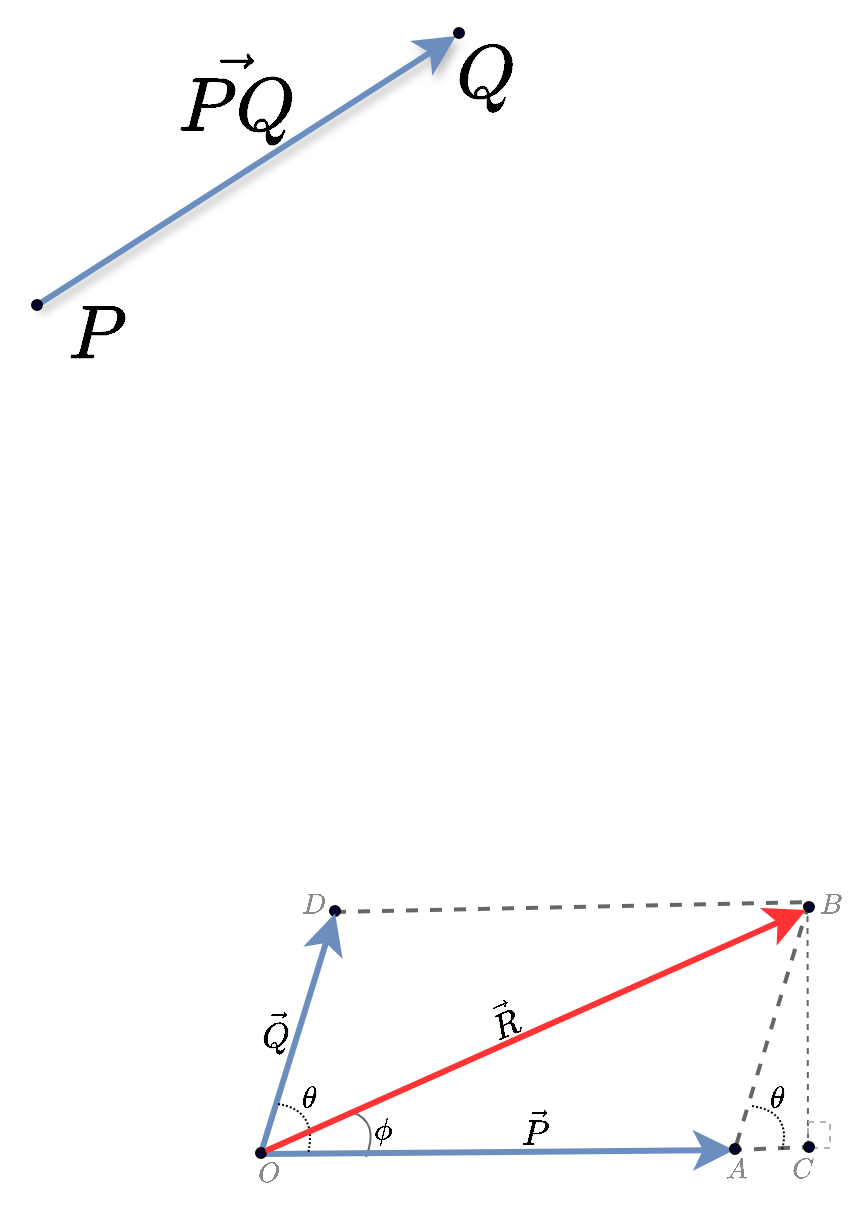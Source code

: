 <mxfile version="20.7.4" type="device"><diagram id="8EavyDK-nSgNIi7KOvIC" name="Página-1"><mxGraphModel dx="574" dy="354" grid="1" gridSize="1" guides="1" tooltips="1" connect="1" arrows="1" fold="1" page="1" pageScale="1" pageWidth="4681" pageHeight="3300" math="1" shadow="0"><root><mxCell id="0"/><mxCell id="1" parent="0"/><mxCell id="OtI4HW_--vTJozHDlrmp-14" value="" style="endArrow=none;html=1;rounded=0;fillColor=#f5f5f5;strokeColor=#666666;fontSize=40;jumpSize=15;endSize=11;startSize=10;strokeWidth=2;shadow=0;startArrow=none;endFill=0;dashed=1;" edge="1" parent="1"><mxGeometry width="50" height="50" relative="1" as="geometry"><mxPoint x="755" y="832.5" as="sourcePoint"/><mxPoint x="807" y="830.5" as="targetPoint"/></mxGeometry></mxCell><mxCell id="OtI4HW_--vTJozHDlrmp-17" value="" style="curved=1;endArrow=none;html=1;rounded=0;shadow=0;fontSize=12;startSize=14;endSize=14;sourcePerimeterSpacing=8;targetPerimeterSpacing=8;endFill=0;fillColor=#f5f5f5;strokeColor=#666666;" edge="1" parent="1"><mxGeometry width="50" height="50" relative="1" as="geometry"><mxPoint x="578" y="813" as="sourcePoint"/><mxPoint x="585" y="835.5" as="targetPoint"/><Array as="points"><mxPoint x="592" y="818"/></Array></mxGeometry></mxCell><mxCell id="OtI4HW_--vTJozHDlrmp-3" value="" style="endArrow=none;html=1;rounded=0;fillColor=#f5f5f5;strokeColor=#666666;fontSize=40;jumpSize=15;endSize=11;startSize=10;strokeWidth=2;shadow=0;startArrow=none;entryX=0.4;entryY=0.4;entryDx=0;entryDy=0;endFill=0;dashed=1;entryPerimeter=0;" edge="1" parent="1" source="iU76KhbwHvruE9WV6AzS-17" target="iU76KhbwHvruE9WV6AzS-13"><mxGeometry x="0.226" y="24" width="50" height="50" relative="1" as="geometry"><mxPoint x="768.996" y="833.005" as="sourcePoint"/><mxPoint x="804.76" y="713.91" as="targetPoint"/><mxPoint as="offset"/></mxGeometry></mxCell><mxCell id="OtI4HW_--vTJozHDlrmp-4" value="" style="endArrow=none;html=1;rounded=0;fillColor=#f5f5f5;strokeColor=#666666;fontSize=40;jumpSize=15;endSize=11;startSize=10;strokeWidth=2;shadow=0;startArrow=none;endFill=0;dashed=1;" edge="1" parent="1"><mxGeometry width="50" height="50" relative="1" as="geometry"><mxPoint x="569" y="713" as="sourcePoint"/><mxPoint x="807" y="708" as="targetPoint"/></mxGeometry></mxCell><mxCell id="iU76KhbwHvruE9WV6AzS-15" value="" style="ellipse;whiteSpace=wrap;html=1;aspect=fixed;fontSize=16;fillColor=#000033;" parent="1" vertex="1"><mxGeometry x="567" y="710" width="5" height="5" as="geometry"/></mxCell><mxCell id="pyv6_lZ1-DydoKUBr6Xs-1" value="" style="endArrow=classic;html=1;rounded=0;fillColor=#dae8fc;strokeColor=#6c8ebf;fontSize=40;jumpSize=15;endSize=11;startSize=10;strokeWidth=3;shadow=1;gradientColor=#7ea6e0;" parent="1" edge="1"><mxGeometry width="50" height="50" relative="1" as="geometry"><mxPoint x="420" y="410" as="sourcePoint"/><mxPoint x="630" y="275" as="targetPoint"/></mxGeometry></mxCell><mxCell id="pyv6_lZ1-DydoKUBr6Xs-2" value="$$Q$$" style="text;html=1;strokeColor=none;fillColor=none;align=center;verticalAlign=middle;whiteSpace=wrap;rounded=0;fontSize=32;" parent="1" vertex="1"><mxGeometry x="610" y="280" width="70" height="30" as="geometry"/></mxCell><mxCell id="pyv6_lZ1-DydoKUBr6Xs-3" value="$$P$$" style="text;html=1;strokeColor=none;fillColor=none;align=center;verticalAlign=middle;whiteSpace=wrap;rounded=0;fontSize=32;" parent="1" vertex="1"><mxGeometry x="420" y="410" width="60" height="30" as="geometry"/></mxCell><mxCell id="pyv6_lZ1-DydoKUBr6Xs-4" value="$$\vec{PQ}$$" style="text;html=1;strokeColor=none;fillColor=none;align=center;verticalAlign=middle;whiteSpace=wrap;rounded=0;fontSize=32;" parent="1" vertex="1"><mxGeometry x="490" y="290" width="60" height="30" as="geometry"/></mxCell><mxCell id="iU76KhbwHvruE9WV6AzS-2" value="$$A$$" style="text;html=1;strokeColor=none;fillColor=none;align=center;verticalAlign=middle;whiteSpace=wrap;rounded=0;fontSize=12;fontColor=#8A8A8A;" parent="1" vertex="1"><mxGeometry x="757.5" y="827" width="24" height="30" as="geometry"/></mxCell><mxCell id="iU76KhbwHvruE9WV6AzS-3" value="$$O$$" style="text;html=1;strokeColor=none;fillColor=none;align=center;verticalAlign=middle;whiteSpace=wrap;rounded=0;fontSize=12;fontColor=#8A8A8A;" parent="1" vertex="1"><mxGeometry x="506" y="829" width="60" height="30" as="geometry"/></mxCell><mxCell id="iU76KhbwHvruE9WV6AzS-4" value="$$\vec{P}$$" style="text;html=1;strokeColor=none;fillColor=none;align=center;verticalAlign=middle;whiteSpace=wrap;rounded=0;fontSize=15;rotation=0;" parent="1" vertex="1"><mxGeometry x="640" y="806" width="60" height="30" as="geometry"/></mxCell><mxCell id="iU76KhbwHvruE9WV6AzS-5" value="" style="endArrow=classic;html=1;rounded=0;fillColor=#dae8fc;strokeColor=#6c8ebf;fontSize=40;jumpSize=15;endSize=11;startSize=10;strokeWidth=3;shadow=0;gradientColor=#7ea6e0;startArrow=none;entryX=0.512;entryY=0.722;entryDx=0;entryDy=0;entryPerimeter=0;" parent="1" source="iU76KhbwHvruE9WV6AzS-11" target="iU76KhbwHvruE9WV6AzS-15" edge="1"><mxGeometry x="0.226" y="24" width="50" height="50" relative="1" as="geometry"><mxPoint x="530" y="835" as="sourcePoint"/><mxPoint x="570" y="710" as="targetPoint"/><mxPoint as="offset"/></mxGeometry></mxCell><mxCell id="iU76KhbwHvruE9WV6AzS-6" value="$$D$$" style="text;html=1;strokeColor=none;fillColor=none;align=center;verticalAlign=middle;whiteSpace=wrap;rounded=0;fontSize=12;connectable=0;allowArrows=0;fontColor=#8A8A8A;" parent="1" vertex="1"><mxGeometry x="550" y="698" width="18" height="22" as="geometry"/></mxCell><mxCell id="iU76KhbwHvruE9WV6AzS-10" value="$$\vec{Q}$$" style="text;html=1;strokeColor=none;fillColor=none;align=center;verticalAlign=middle;whiteSpace=wrap;rounded=0;fontSize=15;rotation=0;" parent="1" vertex="1"><mxGeometry x="512" y="760" width="57" height="24" as="geometry"/></mxCell><mxCell id="iU76KhbwHvruE9WV6AzS-13" value="" style="ellipse;whiteSpace=wrap;html=1;aspect=fixed;fontSize=16;fillColor=#000033;" parent="1" vertex="1"><mxGeometry x="804" y="708" width="5" height="5" as="geometry"/></mxCell><mxCell id="iU76KhbwHvruE9WV6AzS-1" value="" style="endArrow=classic;html=1;rounded=0;fillColor=#dae8fc;strokeColor=#6c8ebf;fontSize=40;jumpSize=15;endSize=11;startSize=10;strokeWidth=3;shadow=0;gradientColor=#7ea6e0;startArrow=none;" parent="1" edge="1"><mxGeometry width="50" height="50" relative="1" as="geometry"><mxPoint x="533" y="834" as="sourcePoint"/><mxPoint x="769" y="832" as="targetPoint"/></mxGeometry></mxCell><mxCell id="iU76KhbwHvruE9WV6AzS-16" value="" style="endArrow=none;html=1;rounded=0;fillColor=#dae8fc;strokeColor=#B3B3B3;fontSize=40;jumpSize=15;endSize=11;startSize=10;strokeWidth=3;shadow=0;gradientColor=#7ea6e0;dashed=1;dashPattern=1 2;" parent="1" target="iU76KhbwHvruE9WV6AzS-15" edge="1"><mxGeometry width="50" height="50" relative="1" as="geometry"><mxPoint x="568" y="714" as="sourcePoint"/><mxPoint x="778" y="579" as="targetPoint"/></mxGeometry></mxCell><mxCell id="iU76KhbwHvruE9WV6AzS-18" value="$$\vec{R}$$" style="text;html=1;strokeColor=none;fillColor=none;align=center;verticalAlign=middle;whiteSpace=wrap;rounded=0;fontSize=15;rotation=336;" parent="1" vertex="1"><mxGeometry x="624" y="752" width="60" height="30" as="geometry"/></mxCell><mxCell id="xykkenf1L28OzMCVdDVg-1" value="" style="ellipse;whiteSpace=wrap;html=1;aspect=fixed;fontSize=16;fillColor=#000033;" parent="1" vertex="1"><mxGeometry x="418" y="407" width="5" height="5" as="geometry"/></mxCell><mxCell id="xykkenf1L28OzMCVdDVg-2" value="" style="ellipse;whiteSpace=wrap;html=1;aspect=fixed;fontSize=16;fillColor=#000033;" parent="1" vertex="1"><mxGeometry x="629" y="271" width="5" height="5" as="geometry"/></mxCell><mxCell id="OtI4HW_--vTJozHDlrmp-6" style="edgeStyle=none;curved=1;rounded=0;orthogonalLoop=1;jettySize=auto;html=1;exitX=0;exitY=0;exitDx=0;exitDy=0;entryX=0;entryY=0.5;entryDx=0;entryDy=0;shadow=0;dashed=1;fontSize=12;endArrow=none;endFill=0;startSize=14;endSize=14;sourcePerimeterSpacing=8;targetPerimeterSpacing=8;" edge="1" parent="1" source="iU76KhbwHvruE9WV6AzS-13" target="iU76KhbwHvruE9WV6AzS-13"><mxGeometry relative="1" as="geometry"/></mxCell><mxCell id="iU76KhbwHvruE9WV6AzS-12" value="" style="endArrow=none;html=1;rounded=0;fillColor=#dae8fc;strokeColor=#6c8ebf;fontSize=40;jumpSize=15;endSize=11;startSize=10;strokeWidth=3;shadow=0;gradientColor=#7ea6e0;" parent="1" target="iU76KhbwHvruE9WV6AzS-11" edge="1"><mxGeometry x="0.226" y="24" width="50" height="50" relative="1" as="geometry"><mxPoint x="530" y="835" as="sourcePoint"/><mxPoint x="570" y="710" as="targetPoint"/><mxPoint as="offset"/></mxGeometry></mxCell><mxCell id="OtI4HW_--vTJozHDlrmp-1" value="" style="endArrow=none;html=1;rounded=0;fillColor=#dae8fc;strokeColor=#6c8ebf;fontSize=40;jumpSize=15;endSize=11;startSize=10;strokeWidth=3;shadow=1;gradientColor=#7ea6e0;" edge="1" parent="1" target="iU76KhbwHvruE9WV6AzS-11"><mxGeometry width="50" height="50" relative="1" as="geometry"><mxPoint x="530" y="835" as="sourcePoint"/><mxPoint x="769" y="832" as="targetPoint"/></mxGeometry></mxCell><mxCell id="iU76KhbwHvruE9WV6AzS-11" value="" style="ellipse;whiteSpace=wrap;html=1;aspect=fixed;fontSize=16;fillColor=#000033;" parent="1" vertex="1"><mxGeometry x="530" y="831" width="5" height="5" as="geometry"/></mxCell><mxCell id="OtI4HW_--vTJozHDlrmp-10" value="" style="curved=1;endArrow=none;html=1;rounded=0;shadow=0;dashed=1;dashPattern=1 1;fontSize=12;startSize=14;endSize=14;sourcePerimeterSpacing=8;targetPerimeterSpacing=8;endFill=0;" edge="1" parent="1"><mxGeometry width="50" height="50" relative="1" as="geometry"><mxPoint x="541" y="809" as="sourcePoint"/><mxPoint x="556" y="834" as="targetPoint"/><Array as="points"><mxPoint x="561" y="812"/></Array></mxGeometry></mxCell><mxCell id="OtI4HW_--vTJozHDlrmp-11" value="$$\theta$$" style="text;html=1;strokeColor=none;fillColor=none;align=center;verticalAlign=middle;whiteSpace=wrap;rounded=0;fontSize=13;" vertex="1" parent="1"><mxGeometry x="548" y="798" width="17" height="15" as="geometry"/></mxCell><mxCell id="OtI4HW_--vTJozHDlrmp-12" value="" style="curved=1;endArrow=none;html=1;rounded=0;shadow=0;dashed=1;dashPattern=1 1;fontSize=12;startSize=14;endSize=14;sourcePerimeterSpacing=8;targetPerimeterSpacing=8;endFill=0;" edge="1" parent="1"><mxGeometry width="50" height="50" relative="1" as="geometry"><mxPoint x="778" y="810" as="sourcePoint"/><mxPoint x="793" y="832" as="targetPoint"/><Array as="points"><mxPoint x="798" y="813"/></Array></mxGeometry></mxCell><mxCell id="OtI4HW_--vTJozHDlrmp-13" value="$$\theta$$" style="text;html=1;strokeColor=none;fillColor=none;align=center;verticalAlign=middle;whiteSpace=wrap;rounded=0;fontSize=13;" vertex="1" parent="1"><mxGeometry x="783" y="795.5" width="16" height="21" as="geometry"/></mxCell><mxCell id="OtI4HW_--vTJozHDlrmp-15" value="" style="endArrow=none;html=1;rounded=0;fillColor=#f5f5f5;strokeColor=#666666;fontSize=40;jumpSize=15;endSize=11;startSize=10;strokeWidth=1;shadow=0;startArrow=none;entryX=0.714;entryY=0.767;entryDx=0;entryDy=0;entryPerimeter=0;endFill=0;dashed=1;" edge="1" parent="1"><mxGeometry x="0.226" y="24" width="50" height="50" relative="1" as="geometry"><mxPoint x="806" y="832" as="sourcePoint"/><mxPoint x="805.76" y="714.91" as="targetPoint"/><mxPoint as="offset"/></mxGeometry></mxCell><mxCell id="OtI4HW_--vTJozHDlrmp-16" value="" style="rounded=0;whiteSpace=wrap;html=1;fontSize=13;fillColor=none;fontColor=#333333;strokeColor=#B3B3B3;dashed=1;" vertex="1" parent="1"><mxGeometry x="806" y="818" width="11" height="13" as="geometry"/></mxCell><mxCell id="OtI4HW_--vTJozHDlrmp-18" value="$$\phi$$" style="text;html=1;strokeColor=none;fillColor=none;align=center;verticalAlign=middle;whiteSpace=wrap;rounded=0;fontSize=13;" vertex="1" parent="1"><mxGeometry x="585" y="814" width="17" height="15" as="geometry"/></mxCell><mxCell id="iU76KhbwHvruE9WV6AzS-9" value="" style="endArrow=classic;html=1;rounded=0;fillColor=#f8cecc;strokeColor=#FF3333;fontSize=40;jumpSize=15;endSize=11;startSize=10;strokeWidth=3;shadow=0;gradientColor=#ea6b66;startArrow=none;entryX=0.2;entryY=0.8;entryDx=0;entryDy=0;entryPerimeter=0;" parent="1" edge="1" target="iU76KhbwHvruE9WV6AzS-13" source="iU76KhbwHvruE9WV6AzS-11"><mxGeometry width="50" height="50" relative="1" as="geometry"><mxPoint x="534" y="834" as="sourcePoint"/><mxPoint x="806" y="711" as="targetPoint"/></mxGeometry></mxCell><mxCell id="iU76KhbwHvruE9WV6AzS-17" value="" style="ellipse;whiteSpace=wrap;html=1;aspect=fixed;fontSize=16;fillColor=#000033;" parent="1" vertex="1"><mxGeometry x="767" y="829" width="5" height="5" as="geometry"/></mxCell><mxCell id="OtI4HW_--vTJozHDlrmp-20" value="$$B$$" style="text;html=1;strokeColor=none;fillColor=none;align=center;verticalAlign=middle;whiteSpace=wrap;rounded=0;fontSize=12;fontColor=#8A8A8A;" vertex="1" parent="1"><mxGeometry x="805" y="694" width="24" height="30" as="geometry"/></mxCell><mxCell id="OtI4HW_--vTJozHDlrmp-21" value="$$C$$" style="text;html=1;strokeColor=none;fillColor=none;align=center;verticalAlign=middle;whiteSpace=wrap;rounded=0;fontSize=12;fontColor=#8A8A8A;" vertex="1" parent="1"><mxGeometry x="791" y="827" width="24" height="30" as="geometry"/></mxCell><mxCell id="OtI4HW_--vTJozHDlrmp-22" value="" style="ellipse;whiteSpace=wrap;html=1;aspect=fixed;fontSize=16;fillColor=#000033;" vertex="1" parent="1"><mxGeometry x="804" y="828" width="5" height="5" as="geometry"/></mxCell></root></mxGraphModel></diagram></mxfile>